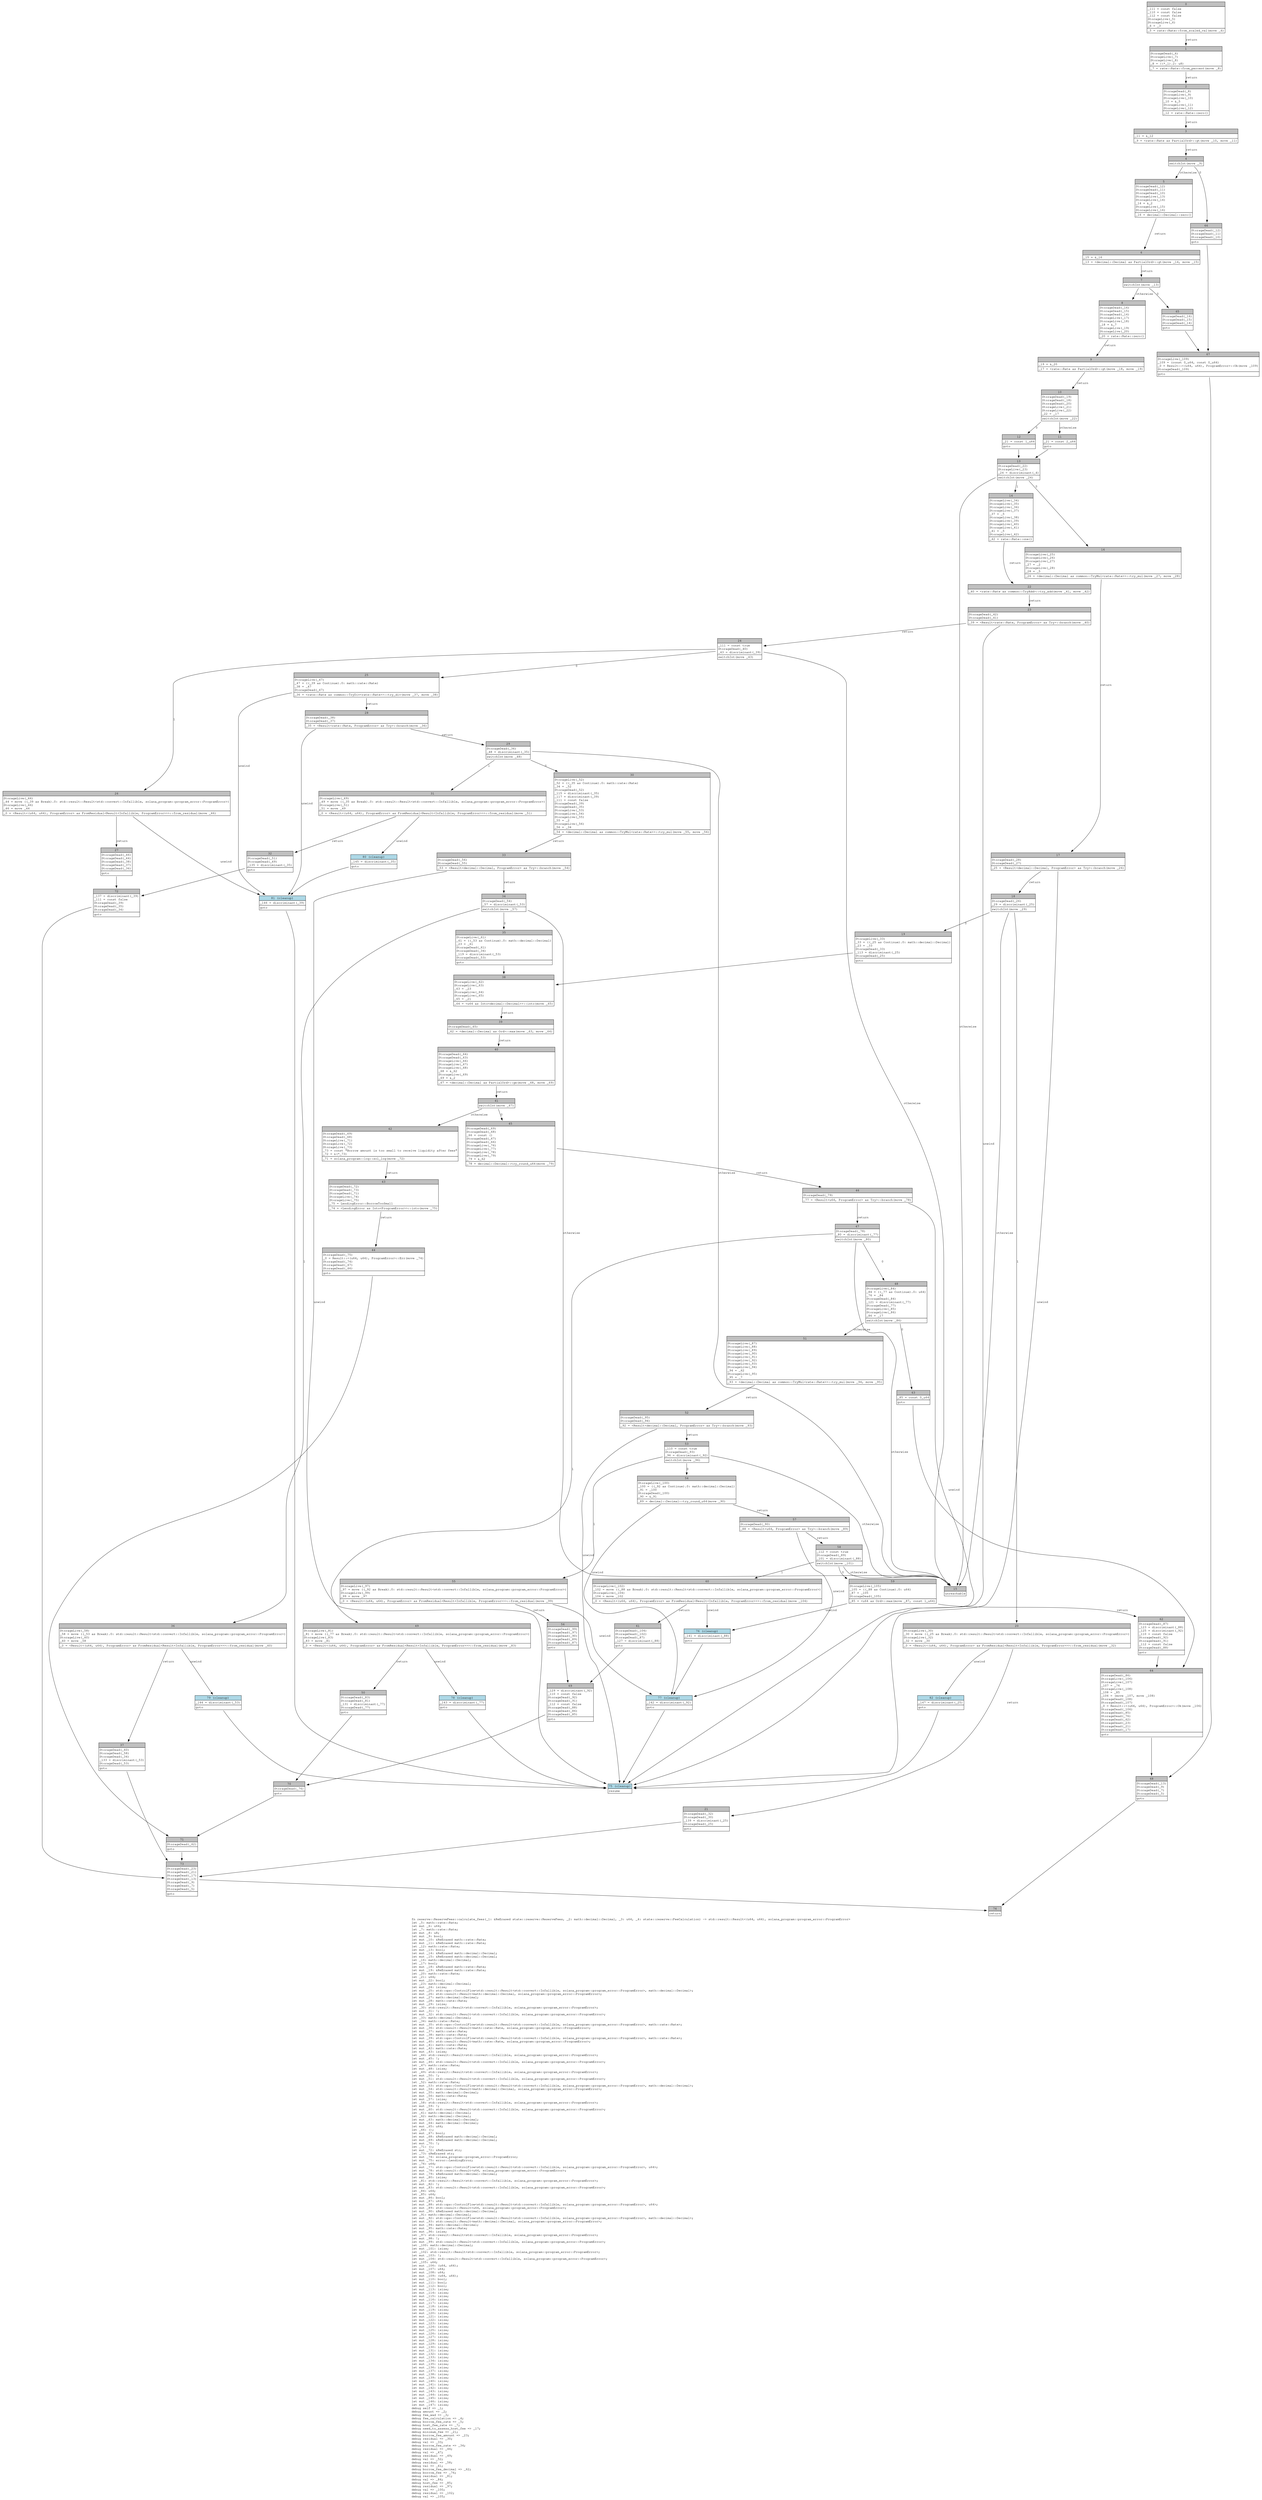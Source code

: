 digraph Mir_0_524 {
    graph [fontname="Courier, monospace"];
    node [fontname="Courier, monospace"];
    edge [fontname="Courier, monospace"];
    label=<fn reserve::ReserveFees::calculate_fees(_1: &amp;ReErased state::reserve::ReserveFees, _2: math::decimal::Decimal, _3: u64, _4: state::reserve::FeeCalculation) -&gt; std::result::Result&lt;(u64, u64), solana_program::program_error::ProgramError&gt;<br align="left"/>let _5: math::rate::Rate;<br align="left"/>let mut _6: u64;<br align="left"/>let _7: math::rate::Rate;<br align="left"/>let mut _8: u8;<br align="left"/>let mut _9: bool;<br align="left"/>let mut _10: &amp;ReErased math::rate::Rate;<br align="left"/>let mut _11: &amp;ReErased math::rate::Rate;<br align="left"/>let _12: math::rate::Rate;<br align="left"/>let mut _13: bool;<br align="left"/>let mut _14: &amp;ReErased math::decimal::Decimal;<br align="left"/>let mut _15: &amp;ReErased math::decimal::Decimal;<br align="left"/>let _16: math::decimal::Decimal;<br align="left"/>let _17: bool;<br align="left"/>let mut _18: &amp;ReErased math::rate::Rate;<br align="left"/>let mut _19: &amp;ReErased math::rate::Rate;<br align="left"/>let _20: math::rate::Rate;<br align="left"/>let _21: u64;<br align="left"/>let mut _22: bool;<br align="left"/>let _23: math::decimal::Decimal;<br align="left"/>let mut _24: isize;<br align="left"/>let mut _25: std::ops::ControlFlow&lt;std::result::Result&lt;std::convert::Infallible, solana_program::program_error::ProgramError&gt;, math::decimal::Decimal&gt;;<br align="left"/>let mut _26: std::result::Result&lt;math::decimal::Decimal, solana_program::program_error::ProgramError&gt;;<br align="left"/>let mut _27: math::decimal::Decimal;<br align="left"/>let mut _28: math::rate::Rate;<br align="left"/>let mut _29: isize;<br align="left"/>let _30: std::result::Result&lt;std::convert::Infallible, solana_program::program_error::ProgramError&gt;;<br align="left"/>let mut _31: !;<br align="left"/>let mut _32: std::result::Result&lt;std::convert::Infallible, solana_program::program_error::ProgramError&gt;;<br align="left"/>let _33: math::decimal::Decimal;<br align="left"/>let _34: math::rate::Rate;<br align="left"/>let mut _35: std::ops::ControlFlow&lt;std::result::Result&lt;std::convert::Infallible, solana_program::program_error::ProgramError&gt;, math::rate::Rate&gt;;<br align="left"/>let mut _36: std::result::Result&lt;math::rate::Rate, solana_program::program_error::ProgramError&gt;;<br align="left"/>let mut _37: math::rate::Rate;<br align="left"/>let mut _38: math::rate::Rate;<br align="left"/>let mut _39: std::ops::ControlFlow&lt;std::result::Result&lt;std::convert::Infallible, solana_program::program_error::ProgramError&gt;, math::rate::Rate&gt;;<br align="left"/>let mut _40: std::result::Result&lt;math::rate::Rate, solana_program::program_error::ProgramError&gt;;<br align="left"/>let mut _41: math::rate::Rate;<br align="left"/>let mut _42: math::rate::Rate;<br align="left"/>let mut _43: isize;<br align="left"/>let _44: std::result::Result&lt;std::convert::Infallible, solana_program::program_error::ProgramError&gt;;<br align="left"/>let mut _45: !;<br align="left"/>let mut _46: std::result::Result&lt;std::convert::Infallible, solana_program::program_error::ProgramError&gt;;<br align="left"/>let _47: math::rate::Rate;<br align="left"/>let mut _48: isize;<br align="left"/>let _49: std::result::Result&lt;std::convert::Infallible, solana_program::program_error::ProgramError&gt;;<br align="left"/>let mut _50: !;<br align="left"/>let mut _51: std::result::Result&lt;std::convert::Infallible, solana_program::program_error::ProgramError&gt;;<br align="left"/>let _52: math::rate::Rate;<br align="left"/>let mut _53: std::ops::ControlFlow&lt;std::result::Result&lt;std::convert::Infallible, solana_program::program_error::ProgramError&gt;, math::decimal::Decimal&gt;;<br align="left"/>let mut _54: std::result::Result&lt;math::decimal::Decimal, solana_program::program_error::ProgramError&gt;;<br align="left"/>let mut _55: math::decimal::Decimal;<br align="left"/>let mut _56: math::rate::Rate;<br align="left"/>let mut _57: isize;<br align="left"/>let _58: std::result::Result&lt;std::convert::Infallible, solana_program::program_error::ProgramError&gt;;<br align="left"/>let mut _59: !;<br align="left"/>let mut _60: std::result::Result&lt;std::convert::Infallible, solana_program::program_error::ProgramError&gt;;<br align="left"/>let _61: math::decimal::Decimal;<br align="left"/>let _62: math::decimal::Decimal;<br align="left"/>let mut _63: math::decimal::Decimal;<br align="left"/>let mut _64: math::decimal::Decimal;<br align="left"/>let mut _65: u64;<br align="left"/>let _66: ();<br align="left"/>let mut _67: bool;<br align="left"/>let mut _68: &amp;ReErased math::decimal::Decimal;<br align="left"/>let mut _69: &amp;ReErased math::decimal::Decimal;<br align="left"/>let mut _70: !;<br align="left"/>let _71: ();<br align="left"/>let mut _72: &amp;ReErased str;<br align="left"/>let _73: &amp;ReErased str;<br align="left"/>let mut _74: solana_program::program_error::ProgramError;<br align="left"/>let mut _75: error::LendingError;<br align="left"/>let _76: u64;<br align="left"/>let mut _77: std::ops::ControlFlow&lt;std::result::Result&lt;std::convert::Infallible, solana_program::program_error::ProgramError&gt;, u64&gt;;<br align="left"/>let mut _78: std::result::Result&lt;u64, solana_program::program_error::ProgramError&gt;;<br align="left"/>let mut _79: &amp;ReErased math::decimal::Decimal;<br align="left"/>let mut _80: isize;<br align="left"/>let _81: std::result::Result&lt;std::convert::Infallible, solana_program::program_error::ProgramError&gt;;<br align="left"/>let mut _82: !;<br align="left"/>let mut _83: std::result::Result&lt;std::convert::Infallible, solana_program::program_error::ProgramError&gt;;<br align="left"/>let _84: u64;<br align="left"/>let _85: u64;<br align="left"/>let mut _86: bool;<br align="left"/>let mut _87: u64;<br align="left"/>let mut _88: std::ops::ControlFlow&lt;std::result::Result&lt;std::convert::Infallible, solana_program::program_error::ProgramError&gt;, u64&gt;;<br align="left"/>let mut _89: std::result::Result&lt;u64, solana_program::program_error::ProgramError&gt;;<br align="left"/>let mut _90: &amp;ReErased math::decimal::Decimal;<br align="left"/>let _91: math::decimal::Decimal;<br align="left"/>let mut _92: std::ops::ControlFlow&lt;std::result::Result&lt;std::convert::Infallible, solana_program::program_error::ProgramError&gt;, math::decimal::Decimal&gt;;<br align="left"/>let mut _93: std::result::Result&lt;math::decimal::Decimal, solana_program::program_error::ProgramError&gt;;<br align="left"/>let mut _94: math::decimal::Decimal;<br align="left"/>let mut _95: math::rate::Rate;<br align="left"/>let mut _96: isize;<br align="left"/>let _97: std::result::Result&lt;std::convert::Infallible, solana_program::program_error::ProgramError&gt;;<br align="left"/>let mut _98: !;<br align="left"/>let mut _99: std::result::Result&lt;std::convert::Infallible, solana_program::program_error::ProgramError&gt;;<br align="left"/>let _100: math::decimal::Decimal;<br align="left"/>let mut _101: isize;<br align="left"/>let _102: std::result::Result&lt;std::convert::Infallible, solana_program::program_error::ProgramError&gt;;<br align="left"/>let mut _103: !;<br align="left"/>let mut _104: std::result::Result&lt;std::convert::Infallible, solana_program::program_error::ProgramError&gt;;<br align="left"/>let _105: u64;<br align="left"/>let mut _106: (u64, u64);<br align="left"/>let mut _107: u64;<br align="left"/>let mut _108: u64;<br align="left"/>let mut _109: (u64, u64);<br align="left"/>let mut _110: bool;<br align="left"/>let mut _111: bool;<br align="left"/>let mut _112: bool;<br align="left"/>let mut _113: isize;<br align="left"/>let mut _114: isize;<br align="left"/>let mut _115: isize;<br align="left"/>let mut _116: isize;<br align="left"/>let mut _117: isize;<br align="left"/>let mut _118: isize;<br align="left"/>let mut _119: isize;<br align="left"/>let mut _120: isize;<br align="left"/>let mut _121: isize;<br align="left"/>let mut _122: isize;<br align="left"/>let mut _123: isize;<br align="left"/>let mut _124: isize;<br align="left"/>let mut _125: isize;<br align="left"/>let mut _126: isize;<br align="left"/>let mut _127: isize;<br align="left"/>let mut _128: isize;<br align="left"/>let mut _129: isize;<br align="left"/>let mut _130: isize;<br align="left"/>let mut _131: isize;<br align="left"/>let mut _132: isize;<br align="left"/>let mut _133: isize;<br align="left"/>let mut _134: isize;<br align="left"/>let mut _135: isize;<br align="left"/>let mut _136: isize;<br align="left"/>let mut _137: isize;<br align="left"/>let mut _138: isize;<br align="left"/>let mut _139: isize;<br align="left"/>let mut _140: isize;<br align="left"/>let mut _141: isize;<br align="left"/>let mut _142: isize;<br align="left"/>let mut _143: isize;<br align="left"/>let mut _144: isize;<br align="left"/>let mut _145: isize;<br align="left"/>let mut _146: isize;<br align="left"/>let mut _147: isize;<br align="left"/>debug self =&gt; _1;<br align="left"/>debug amount =&gt; _2;<br align="left"/>debug fee_wad =&gt; _3;<br align="left"/>debug fee_calculation =&gt; _4;<br align="left"/>debug borrow_fee_rate =&gt; _5;<br align="left"/>debug host_fee_rate =&gt; _7;<br align="left"/>debug need_to_assess_host_fee =&gt; _17;<br align="left"/>debug minimum_fee =&gt; _21;<br align="left"/>debug borrow_fee_amount =&gt; _23;<br align="left"/>debug residual =&gt; _30;<br align="left"/>debug val =&gt; _33;<br align="left"/>debug borrow_fee_rate =&gt; _34;<br align="left"/>debug residual =&gt; _44;<br align="left"/>debug val =&gt; _47;<br align="left"/>debug residual =&gt; _49;<br align="left"/>debug val =&gt; _52;<br align="left"/>debug residual =&gt; _58;<br align="left"/>debug val =&gt; _61;<br align="left"/>debug borrow_fee_decimal =&gt; _62;<br align="left"/>debug borrow_fee =&gt; _76;<br align="left"/>debug residual =&gt; _81;<br align="left"/>debug val =&gt; _84;<br align="left"/>debug host_fee =&gt; _85;<br align="left"/>debug residual =&gt; _97;<br align="left"/>debug val =&gt; _100;<br align="left"/>debug residual =&gt; _102;<br align="left"/>debug val =&gt; _105;<br align="left"/>>;
    bb0__0_524 [shape="none", label=<<table border="0" cellborder="1" cellspacing="0"><tr><td bgcolor="gray" align="center" colspan="1">0</td></tr><tr><td align="left" balign="left">_111 = const false<br/>_110 = const false<br/>_112 = const false<br/>StorageLive(_5)<br/>StorageLive(_6)<br/>_6 = _3<br/></td></tr><tr><td align="left">_5 = rate::Rate::from_scaled_val(move _6)</td></tr></table>>];
    bb1__0_524 [shape="none", label=<<table border="0" cellborder="1" cellspacing="0"><tr><td bgcolor="gray" align="center" colspan="1">1</td></tr><tr><td align="left" balign="left">StorageDead(_6)<br/>StorageLive(_7)<br/>StorageLive(_8)<br/>_8 = ((*_1).2: u8)<br/></td></tr><tr><td align="left">_7 = rate::Rate::from_percent(move _8)</td></tr></table>>];
    bb2__0_524 [shape="none", label=<<table border="0" cellborder="1" cellspacing="0"><tr><td bgcolor="gray" align="center" colspan="1">2</td></tr><tr><td align="left" balign="left">StorageDead(_8)<br/>StorageLive(_9)<br/>StorageLive(_10)<br/>_10 = &amp;_5<br/>StorageLive(_11)<br/>StorageLive(_12)<br/></td></tr><tr><td align="left">_12 = rate::Rate::zero()</td></tr></table>>];
    bb3__0_524 [shape="none", label=<<table border="0" cellborder="1" cellspacing="0"><tr><td bgcolor="gray" align="center" colspan="1">3</td></tr><tr><td align="left" balign="left">_11 = &amp;_12<br/></td></tr><tr><td align="left">_9 = &lt;rate::Rate as PartialOrd&gt;::gt(move _10, move _11)</td></tr></table>>];
    bb4__0_524 [shape="none", label=<<table border="0" cellborder="1" cellspacing="0"><tr><td bgcolor="gray" align="center" colspan="1">4</td></tr><tr><td align="left">switchInt(move _9)</td></tr></table>>];
    bb5__0_524 [shape="none", label=<<table border="0" cellborder="1" cellspacing="0"><tr><td bgcolor="gray" align="center" colspan="1">5</td></tr><tr><td align="left" balign="left">StorageDead(_12)<br/>StorageDead(_11)<br/>StorageDead(_10)<br/>StorageLive(_13)<br/>StorageLive(_14)<br/>_14 = &amp;_2<br/>StorageLive(_15)<br/>StorageLive(_16)<br/></td></tr><tr><td align="left">_16 = decimal::Decimal::zero()</td></tr></table>>];
    bb6__0_524 [shape="none", label=<<table border="0" cellborder="1" cellspacing="0"><tr><td bgcolor="gray" align="center" colspan="1">6</td></tr><tr><td align="left" balign="left">_15 = &amp;_16<br/></td></tr><tr><td align="left">_13 = &lt;decimal::Decimal as PartialOrd&gt;::gt(move _14, move _15)</td></tr></table>>];
    bb7__0_524 [shape="none", label=<<table border="0" cellborder="1" cellspacing="0"><tr><td bgcolor="gray" align="center" colspan="1">7</td></tr><tr><td align="left">switchInt(move _13)</td></tr></table>>];
    bb8__0_524 [shape="none", label=<<table border="0" cellborder="1" cellspacing="0"><tr><td bgcolor="gray" align="center" colspan="1">8</td></tr><tr><td align="left" balign="left">StorageDead(_16)<br/>StorageDead(_15)<br/>StorageDead(_14)<br/>StorageLive(_17)<br/>StorageLive(_18)<br/>_18 = &amp;_7<br/>StorageLive(_19)<br/>StorageLive(_20)<br/></td></tr><tr><td align="left">_20 = rate::Rate::zero()</td></tr></table>>];
    bb9__0_524 [shape="none", label=<<table border="0" cellborder="1" cellspacing="0"><tr><td bgcolor="gray" align="center" colspan="1">9</td></tr><tr><td align="left" balign="left">_19 = &amp;_20<br/></td></tr><tr><td align="left">_17 = &lt;rate::Rate as PartialOrd&gt;::gt(move _18, move _19)</td></tr></table>>];
    bb10__0_524 [shape="none", label=<<table border="0" cellborder="1" cellspacing="0"><tr><td bgcolor="gray" align="center" colspan="1">10</td></tr><tr><td align="left" balign="left">StorageDead(_19)<br/>StorageDead(_18)<br/>StorageDead(_20)<br/>StorageLive(_21)<br/>StorageLive(_22)<br/>_22 = _17<br/></td></tr><tr><td align="left">switchInt(move _22)</td></tr></table>>];
    bb11__0_524 [shape="none", label=<<table border="0" cellborder="1" cellspacing="0"><tr><td bgcolor="gray" align="center" colspan="1">11</td></tr><tr><td align="left" balign="left">_21 = const 2_u64<br/></td></tr><tr><td align="left">goto</td></tr></table>>];
    bb12__0_524 [shape="none", label=<<table border="0" cellborder="1" cellspacing="0"><tr><td bgcolor="gray" align="center" colspan="1">12</td></tr><tr><td align="left" balign="left">_21 = const 1_u64<br/></td></tr><tr><td align="left">goto</td></tr></table>>];
    bb13__0_524 [shape="none", label=<<table border="0" cellborder="1" cellspacing="0"><tr><td bgcolor="gray" align="center" colspan="1">13</td></tr><tr><td align="left" balign="left">StorageDead(_22)<br/>StorageLive(_23)<br/>_24 = discriminant(_4)<br/></td></tr><tr><td align="left">switchInt(move _24)</td></tr></table>>];
    bb14__0_524 [shape="none", label=<<table border="0" cellborder="1" cellspacing="0"><tr><td bgcolor="gray" align="center" colspan="1">14</td></tr><tr><td align="left" balign="left">StorageLive(_34)<br/>StorageLive(_35)<br/>StorageLive(_36)<br/>StorageLive(_37)<br/>_37 = _5<br/>StorageLive(_38)<br/>StorageLive(_39)<br/>StorageLive(_40)<br/>StorageLive(_41)<br/>_41 = _5<br/>StorageLive(_42)<br/></td></tr><tr><td align="left">_42 = rate::Rate::one()</td></tr></table>>];
    bb15__0_524 [shape="none", label=<<table border="0" cellborder="1" cellspacing="0"><tr><td bgcolor="gray" align="center" colspan="1">15</td></tr><tr><td align="left">unreachable</td></tr></table>>];
    bb16__0_524 [shape="none", label=<<table border="0" cellborder="1" cellspacing="0"><tr><td bgcolor="gray" align="center" colspan="1">16</td></tr><tr><td align="left" balign="left">StorageLive(_25)<br/>StorageLive(_26)<br/>StorageLive(_27)<br/>_27 = _2<br/>StorageLive(_28)<br/>_28 = _5<br/></td></tr><tr><td align="left">_26 = &lt;decimal::Decimal as common::TryMul&lt;rate::Rate&gt;&gt;::try_mul(move _27, move _28)</td></tr></table>>];
    bb17__0_524 [shape="none", label=<<table border="0" cellborder="1" cellspacing="0"><tr><td bgcolor="gray" align="center" colspan="1">17</td></tr><tr><td align="left" balign="left">StorageDead(_28)<br/>StorageDead(_27)<br/></td></tr><tr><td align="left">_25 = &lt;Result&lt;decimal::Decimal, ProgramError&gt; as Try&gt;::branch(move _26)</td></tr></table>>];
    bb18__0_524 [shape="none", label=<<table border="0" cellborder="1" cellspacing="0"><tr><td bgcolor="gray" align="center" colspan="1">18</td></tr><tr><td align="left" balign="left">StorageDead(_26)<br/>_29 = discriminant(_25)<br/></td></tr><tr><td align="left">switchInt(move _29)</td></tr></table>>];
    bb19__0_524 [shape="none", label=<<table border="0" cellborder="1" cellspacing="0"><tr><td bgcolor="gray" align="center" colspan="1">19</td></tr><tr><td align="left" balign="left">StorageLive(_33)<br/>_33 = ((_25 as Continue).0: math::decimal::Decimal)<br/>_23 = _33<br/>StorageDead(_33)<br/>_113 = discriminant(_25)<br/>StorageDead(_25)<br/></td></tr><tr><td align="left">goto</td></tr></table>>];
    bb20__0_524 [shape="none", label=<<table border="0" cellborder="1" cellspacing="0"><tr><td bgcolor="gray" align="center" colspan="1">20</td></tr><tr><td align="left" balign="left">StorageLive(_30)<br/>_30 = move ((_25 as Break).0: std::result::Result&lt;std::convert::Infallible, solana_program::program_error::ProgramError&gt;)<br/>StorageLive(_32)<br/>_32 = move _30<br/></td></tr><tr><td align="left">_0 = &lt;Result&lt;(u64, u64), ProgramError&gt; as FromResidual&lt;Result&lt;Infallible, ProgramError&gt;&gt;&gt;::from_residual(move _32)</td></tr></table>>];
    bb21__0_524 [shape="none", label=<<table border="0" cellborder="1" cellspacing="0"><tr><td bgcolor="gray" align="center" colspan="1">21</td></tr><tr><td align="left" balign="left">StorageDead(_32)<br/>StorageDead(_30)<br/>_139 = discriminant(_25)<br/>StorageDead(_25)<br/></td></tr><tr><td align="left">goto</td></tr></table>>];
    bb22__0_524 [shape="none", label=<<table border="0" cellborder="1" cellspacing="0"><tr><td bgcolor="gray" align="center" colspan="1">22</td></tr><tr><td align="left">_40 = &lt;rate::Rate as common::TryAdd&gt;::try_add(move _41, move _42)</td></tr></table>>];
    bb23__0_524 [shape="none", label=<<table border="0" cellborder="1" cellspacing="0"><tr><td bgcolor="gray" align="center" colspan="1">23</td></tr><tr><td align="left" balign="left">StorageDead(_42)<br/>StorageDead(_41)<br/></td></tr><tr><td align="left">_39 = &lt;Result&lt;rate::Rate, ProgramError&gt; as Try&gt;::branch(move _40)</td></tr></table>>];
    bb24__0_524 [shape="none", label=<<table border="0" cellborder="1" cellspacing="0"><tr><td bgcolor="gray" align="center" colspan="1">24</td></tr><tr><td align="left" balign="left">_111 = const true<br/>StorageDead(_40)<br/>_43 = discriminant(_39)<br/></td></tr><tr><td align="left">switchInt(move _43)</td></tr></table>>];
    bb25__0_524 [shape="none", label=<<table border="0" cellborder="1" cellspacing="0"><tr><td bgcolor="gray" align="center" colspan="1">25</td></tr><tr><td align="left" balign="left">StorageLive(_47)<br/>_47 = ((_39 as Continue).0: math::rate::Rate)<br/>_38 = _47<br/>StorageDead(_47)<br/></td></tr><tr><td align="left">_36 = &lt;rate::Rate as common::TryDiv&lt;rate::Rate&gt;&gt;::try_div(move _37, move _38)</td></tr></table>>];
    bb26__0_524 [shape="none", label=<<table border="0" cellborder="1" cellspacing="0"><tr><td bgcolor="gray" align="center" colspan="1">26</td></tr><tr><td align="left" balign="left">StorageLive(_44)<br/>_44 = move ((_39 as Break).0: std::result::Result&lt;std::convert::Infallible, solana_program::program_error::ProgramError&gt;)<br/>StorageLive(_46)<br/>_46 = move _44<br/></td></tr><tr><td align="left">_0 = &lt;Result&lt;(u64, u64), ProgramError&gt; as FromResidual&lt;Result&lt;Infallible, ProgramError&gt;&gt;&gt;::from_residual(move _46)</td></tr></table>>];
    bb27__0_524 [shape="none", label=<<table border="0" cellborder="1" cellspacing="0"><tr><td bgcolor="gray" align="center" colspan="1">27</td></tr><tr><td align="left" balign="left">StorageDead(_46)<br/>StorageDead(_44)<br/>StorageDead(_38)<br/>StorageDead(_37)<br/>StorageDead(_36)<br/></td></tr><tr><td align="left">goto</td></tr></table>>];
    bb28__0_524 [shape="none", label=<<table border="0" cellborder="1" cellspacing="0"><tr><td bgcolor="gray" align="center" colspan="1">28</td></tr><tr><td align="left" balign="left">StorageDead(_38)<br/>StorageDead(_37)<br/></td></tr><tr><td align="left">_35 = &lt;Result&lt;rate::Rate, ProgramError&gt; as Try&gt;::branch(move _36)</td></tr></table>>];
    bb29__0_524 [shape="none", label=<<table border="0" cellborder="1" cellspacing="0"><tr><td bgcolor="gray" align="center" colspan="1">29</td></tr><tr><td align="left" balign="left">StorageDead(_36)<br/>_48 = discriminant(_35)<br/></td></tr><tr><td align="left">switchInt(move _48)</td></tr></table>>];
    bb30__0_524 [shape="none", label=<<table border="0" cellborder="1" cellspacing="0"><tr><td bgcolor="gray" align="center" colspan="1">30</td></tr><tr><td align="left" balign="left">StorageLive(_52)<br/>_52 = ((_35 as Continue).0: math::rate::Rate)<br/>_34 = _52<br/>StorageDead(_52)<br/>_115 = discriminant(_35)<br/>_117 = discriminant(_39)<br/>_111 = const false<br/>StorageDead(_39)<br/>StorageDead(_35)<br/>StorageLive(_53)<br/>StorageLive(_54)<br/>StorageLive(_55)<br/>_55 = _2<br/>StorageLive(_56)<br/>_56 = _34<br/></td></tr><tr><td align="left">_54 = &lt;decimal::Decimal as common::TryMul&lt;rate::Rate&gt;&gt;::try_mul(move _55, move _56)</td></tr></table>>];
    bb31__0_524 [shape="none", label=<<table border="0" cellborder="1" cellspacing="0"><tr><td bgcolor="gray" align="center" colspan="1">31</td></tr><tr><td align="left" balign="left">StorageLive(_49)<br/>_49 = move ((_35 as Break).0: std::result::Result&lt;std::convert::Infallible, solana_program::program_error::ProgramError&gt;)<br/>StorageLive(_51)<br/>_51 = move _49<br/></td></tr><tr><td align="left">_0 = &lt;Result&lt;(u64, u64), ProgramError&gt; as FromResidual&lt;Result&lt;Infallible, ProgramError&gt;&gt;&gt;::from_residual(move _51)</td></tr></table>>];
    bb32__0_524 [shape="none", label=<<table border="0" cellborder="1" cellspacing="0"><tr><td bgcolor="gray" align="center" colspan="1">32</td></tr><tr><td align="left" balign="left">StorageDead(_51)<br/>StorageDead(_49)<br/>_135 = discriminant(_35)<br/></td></tr><tr><td align="left">goto</td></tr></table>>];
    bb33__0_524 [shape="none", label=<<table border="0" cellborder="1" cellspacing="0"><tr><td bgcolor="gray" align="center" colspan="1">33</td></tr><tr><td align="left" balign="left">StorageDead(_56)<br/>StorageDead(_55)<br/></td></tr><tr><td align="left">_53 = &lt;Result&lt;decimal::Decimal, ProgramError&gt; as Try&gt;::branch(move _54)</td></tr></table>>];
    bb34__0_524 [shape="none", label=<<table border="0" cellborder="1" cellspacing="0"><tr><td bgcolor="gray" align="center" colspan="1">34</td></tr><tr><td align="left" balign="left">StorageDead(_54)<br/>_57 = discriminant(_53)<br/></td></tr><tr><td align="left">switchInt(move _57)</td></tr></table>>];
    bb35__0_524 [shape="none", label=<<table border="0" cellborder="1" cellspacing="0"><tr><td bgcolor="gray" align="center" colspan="1">35</td></tr><tr><td align="left" balign="left">StorageLive(_61)<br/>_61 = ((_53 as Continue).0: math::decimal::Decimal)<br/>_23 = _61<br/>StorageDead(_61)<br/>StorageDead(_34)<br/>_119 = discriminant(_53)<br/>StorageDead(_53)<br/></td></tr><tr><td align="left">goto</td></tr></table>>];
    bb36__0_524 [shape="none", label=<<table border="0" cellborder="1" cellspacing="0"><tr><td bgcolor="gray" align="center" colspan="1">36</td></tr><tr><td align="left" balign="left">StorageLive(_58)<br/>_58 = move ((_53 as Break).0: std::result::Result&lt;std::convert::Infallible, solana_program::program_error::ProgramError&gt;)<br/>StorageLive(_60)<br/>_60 = move _58<br/></td></tr><tr><td align="left">_0 = &lt;Result&lt;(u64, u64), ProgramError&gt; as FromResidual&lt;Result&lt;Infallible, ProgramError&gt;&gt;&gt;::from_residual(move _60)</td></tr></table>>];
    bb37__0_524 [shape="none", label=<<table border="0" cellborder="1" cellspacing="0"><tr><td bgcolor="gray" align="center" colspan="1">37</td></tr><tr><td align="left" balign="left">StorageDead(_60)<br/>StorageDead(_58)<br/>StorageDead(_34)<br/>_133 = discriminant(_53)<br/>StorageDead(_53)<br/></td></tr><tr><td align="left">goto</td></tr></table>>];
    bb38__0_524 [shape="none", label=<<table border="0" cellborder="1" cellspacing="0"><tr><td bgcolor="gray" align="center" colspan="1">38</td></tr><tr><td align="left" balign="left">StorageLive(_62)<br/>StorageLive(_63)<br/>_63 = _23<br/>StorageLive(_64)<br/>StorageLive(_65)<br/>_65 = _21<br/></td></tr><tr><td align="left">_64 = &lt;u64 as Into&lt;decimal::Decimal&gt;&gt;::into(move _65)</td></tr></table>>];
    bb39__0_524 [shape="none", label=<<table border="0" cellborder="1" cellspacing="0"><tr><td bgcolor="gray" align="center" colspan="1">39</td></tr><tr><td align="left" balign="left">StorageDead(_65)<br/></td></tr><tr><td align="left">_62 = &lt;decimal::Decimal as Ord&gt;::max(move _63, move _64)</td></tr></table>>];
    bb40__0_524 [shape="none", label=<<table border="0" cellborder="1" cellspacing="0"><tr><td bgcolor="gray" align="center" colspan="1">40</td></tr><tr><td align="left" balign="left">StorageDead(_64)<br/>StorageDead(_63)<br/>StorageLive(_66)<br/>StorageLive(_67)<br/>StorageLive(_68)<br/>_68 = &amp;_62<br/>StorageLive(_69)<br/>_69 = &amp;_2<br/></td></tr><tr><td align="left">_67 = &lt;decimal::Decimal as PartialOrd&gt;::ge(move _68, move _69)</td></tr></table>>];
    bb41__0_524 [shape="none", label=<<table border="0" cellborder="1" cellspacing="0"><tr><td bgcolor="gray" align="center" colspan="1">41</td></tr><tr><td align="left">switchInt(move _67)</td></tr></table>>];
    bb42__0_524 [shape="none", label=<<table border="0" cellborder="1" cellspacing="0"><tr><td bgcolor="gray" align="center" colspan="1">42</td></tr><tr><td align="left" balign="left">StorageDead(_69)<br/>StorageDead(_68)<br/>StorageLive(_71)<br/>StorageLive(_72)<br/>StorageLive(_73)<br/>_73 = const &quot;Borrow amount is too small to receive liquidity after fees&quot;<br/>_72 = &amp;(*_73)<br/></td></tr><tr><td align="left">_71 = solana_program::log::sol_log(move _72)</td></tr></table>>];
    bb43__0_524 [shape="none", label=<<table border="0" cellborder="1" cellspacing="0"><tr><td bgcolor="gray" align="center" colspan="1">43</td></tr><tr><td align="left" balign="left">StorageDead(_72)<br/>StorageDead(_73)<br/>StorageDead(_71)<br/>StorageLive(_74)<br/>StorageLive(_75)<br/>_75 = LendingError::BorrowTooSmall<br/></td></tr><tr><td align="left">_74 = &lt;LendingError as Into&lt;ProgramError&gt;&gt;::into(move _75)</td></tr></table>>];
    bb44__0_524 [shape="none", label=<<table border="0" cellborder="1" cellspacing="0"><tr><td bgcolor="gray" align="center" colspan="1">44</td></tr><tr><td align="left" balign="left">StorageDead(_75)<br/>_0 = Result::&lt;(u64, u64), ProgramError&gt;::Err(move _74)<br/>StorageDead(_74)<br/>StorageDead(_67)<br/>StorageDead(_66)<br/></td></tr><tr><td align="left">goto</td></tr></table>>];
    bb45__0_524 [shape="none", label=<<table border="0" cellborder="1" cellspacing="0"><tr><td bgcolor="gray" align="center" colspan="1">45</td></tr><tr><td align="left" balign="left">StorageDead(_69)<br/>StorageDead(_68)<br/>_66 = const ()<br/>StorageDead(_67)<br/>StorageDead(_66)<br/>StorageLive(_76)<br/>StorageLive(_77)<br/>StorageLive(_78)<br/>StorageLive(_79)<br/>_79 = &amp;_62<br/></td></tr><tr><td align="left">_78 = decimal::Decimal::try_round_u64(move _79)</td></tr></table>>];
    bb46__0_524 [shape="none", label=<<table border="0" cellborder="1" cellspacing="0"><tr><td bgcolor="gray" align="center" colspan="1">46</td></tr><tr><td align="left" balign="left">StorageDead(_79)<br/></td></tr><tr><td align="left">_77 = &lt;Result&lt;u64, ProgramError&gt; as Try&gt;::branch(move _78)</td></tr></table>>];
    bb47__0_524 [shape="none", label=<<table border="0" cellborder="1" cellspacing="0"><tr><td bgcolor="gray" align="center" colspan="1">47</td></tr><tr><td align="left" balign="left">StorageDead(_78)<br/>_80 = discriminant(_77)<br/></td></tr><tr><td align="left">switchInt(move _80)</td></tr></table>>];
    bb48__0_524 [shape="none", label=<<table border="0" cellborder="1" cellspacing="0"><tr><td bgcolor="gray" align="center" colspan="1">48</td></tr><tr><td align="left" balign="left">StorageLive(_84)<br/>_84 = ((_77 as Continue).0: u64)<br/>_76 = _84<br/>StorageDead(_84)<br/>_121 = discriminant(_77)<br/>StorageDead(_77)<br/>StorageLive(_85)<br/>StorageLive(_86)<br/>_86 = _17<br/></td></tr><tr><td align="left">switchInt(move _86)</td></tr></table>>];
    bb49__0_524 [shape="none", label=<<table border="0" cellborder="1" cellspacing="0"><tr><td bgcolor="gray" align="center" colspan="1">49</td></tr><tr><td align="left" balign="left">StorageLive(_81)<br/>_81 = move ((_77 as Break).0: std::result::Result&lt;std::convert::Infallible, solana_program::program_error::ProgramError&gt;)<br/>StorageLive(_83)<br/>_83 = move _81<br/></td></tr><tr><td align="left">_0 = &lt;Result&lt;(u64, u64), ProgramError&gt; as FromResidual&lt;Result&lt;Infallible, ProgramError&gt;&gt;&gt;::from_residual(move _83)</td></tr></table>>];
    bb50__0_524 [shape="none", label=<<table border="0" cellborder="1" cellspacing="0"><tr><td bgcolor="gray" align="center" colspan="1">50</td></tr><tr><td align="left" balign="left">StorageDead(_83)<br/>StorageDead(_81)<br/>_131 = discriminant(_77)<br/>StorageDead(_77)<br/></td></tr><tr><td align="left">goto</td></tr></table>>];
    bb51__0_524 [shape="none", label=<<table border="0" cellborder="1" cellspacing="0"><tr><td bgcolor="gray" align="center" colspan="1">51</td></tr><tr><td align="left" balign="left">StorageLive(_87)<br/>StorageLive(_88)<br/>StorageLive(_89)<br/>StorageLive(_90)<br/>StorageLive(_91)<br/>StorageLive(_92)<br/>StorageLive(_93)<br/>StorageLive(_94)<br/>_94 = _62<br/>StorageLive(_95)<br/>_95 = _7<br/></td></tr><tr><td align="left">_93 = &lt;decimal::Decimal as common::TryMul&lt;rate::Rate&gt;&gt;::try_mul(move _94, move _95)</td></tr></table>>];
    bb52__0_524 [shape="none", label=<<table border="0" cellborder="1" cellspacing="0"><tr><td bgcolor="gray" align="center" colspan="1">52</td></tr><tr><td align="left" balign="left">StorageDead(_95)<br/>StorageDead(_94)<br/></td></tr><tr><td align="left">_92 = &lt;Result&lt;decimal::Decimal, ProgramError&gt; as Try&gt;::branch(move _93)</td></tr></table>>];
    bb53__0_524 [shape="none", label=<<table border="0" cellborder="1" cellspacing="0"><tr><td bgcolor="gray" align="center" colspan="1">53</td></tr><tr><td align="left" balign="left">_110 = const true<br/>StorageDead(_93)<br/>_96 = discriminant(_92)<br/></td></tr><tr><td align="left">switchInt(move _96)</td></tr></table>>];
    bb54__0_524 [shape="none", label=<<table border="0" cellborder="1" cellspacing="0"><tr><td bgcolor="gray" align="center" colspan="1">54</td></tr><tr><td align="left" balign="left">StorageLive(_100)<br/>_100 = ((_92 as Continue).0: math::decimal::Decimal)<br/>_91 = _100<br/>StorageDead(_100)<br/>_90 = &amp;_91<br/></td></tr><tr><td align="left">_89 = decimal::Decimal::try_round_u64(move _90)</td></tr></table>>];
    bb55__0_524 [shape="none", label=<<table border="0" cellborder="1" cellspacing="0"><tr><td bgcolor="gray" align="center" colspan="1">55</td></tr><tr><td align="left" balign="left">StorageLive(_97)<br/>_97 = move ((_92 as Break).0: std::result::Result&lt;std::convert::Infallible, solana_program::program_error::ProgramError&gt;)<br/>StorageLive(_99)<br/>_99 = move _97<br/></td></tr><tr><td align="left">_0 = &lt;Result&lt;(u64, u64), ProgramError&gt; as FromResidual&lt;Result&lt;Infallible, ProgramError&gt;&gt;&gt;::from_residual(move _99)</td></tr></table>>];
    bb56__0_524 [shape="none", label=<<table border="0" cellborder="1" cellspacing="0"><tr><td bgcolor="gray" align="center" colspan="1">56</td></tr><tr><td align="left" balign="left">StorageDead(_99)<br/>StorageDead(_97)<br/>StorageDead(_90)<br/>StorageDead(_89)<br/>StorageDead(_87)<br/></td></tr><tr><td align="left">goto</td></tr></table>>];
    bb57__0_524 [shape="none", label=<<table border="0" cellborder="1" cellspacing="0"><tr><td bgcolor="gray" align="center" colspan="1">57</td></tr><tr><td align="left" balign="left">StorageDead(_90)<br/></td></tr><tr><td align="left">_88 = &lt;Result&lt;u64, ProgramError&gt; as Try&gt;::branch(move _89)</td></tr></table>>];
    bb58__0_524 [shape="none", label=<<table border="0" cellborder="1" cellspacing="0"><tr><td bgcolor="gray" align="center" colspan="1">58</td></tr><tr><td align="left" balign="left">_112 = const true<br/>StorageDead(_89)<br/>_101 = discriminant(_88)<br/></td></tr><tr><td align="left">switchInt(move _101)</td></tr></table>>];
    bb59__0_524 [shape="none", label=<<table border="0" cellborder="1" cellspacing="0"><tr><td bgcolor="gray" align="center" colspan="1">59</td></tr><tr><td align="left" balign="left">StorageLive(_105)<br/>_105 = ((_88 as Continue).0: u64)<br/>_87 = _105<br/>StorageDead(_105)<br/></td></tr><tr><td align="left">_85 = &lt;u64 as Ord&gt;::max(move _87, const 1_u64)</td></tr></table>>];
    bb60__0_524 [shape="none", label=<<table border="0" cellborder="1" cellspacing="0"><tr><td bgcolor="gray" align="center" colspan="1">60</td></tr><tr><td align="left" balign="left">StorageLive(_102)<br/>_102 = move ((_88 as Break).0: std::result::Result&lt;std::convert::Infallible, solana_program::program_error::ProgramError&gt;)<br/>StorageLive(_104)<br/>_104 = move _102<br/></td></tr><tr><td align="left">_0 = &lt;Result&lt;(u64, u64), ProgramError&gt; as FromResidual&lt;Result&lt;Infallible, ProgramError&gt;&gt;&gt;::from_residual(move _104)</td></tr></table>>];
    bb61__0_524 [shape="none", label=<<table border="0" cellborder="1" cellspacing="0"><tr><td bgcolor="gray" align="center" colspan="1">61</td></tr><tr><td align="left" balign="left">StorageDead(_104)<br/>StorageDead(_102)<br/>StorageDead(_87)<br/>_127 = discriminant(_88)<br/></td></tr><tr><td align="left">goto</td></tr></table>>];
    bb62__0_524 [shape="none", label=<<table border="0" cellborder="1" cellspacing="0"><tr><td bgcolor="gray" align="center" colspan="1">62</td></tr><tr><td align="left" balign="left">StorageDead(_87)<br/>_123 = discriminant(_88)<br/>_125 = discriminant(_92)<br/>_110 = const false<br/>StorageDead(_92)<br/>StorageDead(_91)<br/>_112 = const false<br/>StorageDead(_88)<br/></td></tr><tr><td align="left">goto</td></tr></table>>];
    bb63__0_524 [shape="none", label=<<table border="0" cellborder="1" cellspacing="0"><tr><td bgcolor="gray" align="center" colspan="1">63</td></tr><tr><td align="left" balign="left">_85 = const 0_u64<br/></td></tr><tr><td align="left">goto</td></tr></table>>];
    bb64__0_524 [shape="none", label=<<table border="0" cellborder="1" cellspacing="0"><tr><td bgcolor="gray" align="center" colspan="1">64</td></tr><tr><td align="left" balign="left">StorageDead(_86)<br/>StorageLive(_106)<br/>StorageLive(_107)<br/>_107 = _76<br/>StorageLive(_108)<br/>_108 = _85<br/>_106 = (move _107, move _108)<br/>StorageDead(_108)<br/>StorageDead(_107)<br/>_0 = Result::&lt;(u64, u64), ProgramError&gt;::Ok(move _106)<br/>StorageDead(_106)<br/>StorageDead(_85)<br/>StorageDead(_76)<br/>StorageDead(_62)<br/>StorageDead(_23)<br/>StorageDead(_21)<br/>StorageDead(_17)<br/></td></tr><tr><td align="left">goto</td></tr></table>>];
    bb65__0_524 [shape="none", label=<<table border="0" cellborder="1" cellspacing="0"><tr><td bgcolor="gray" align="center" colspan="1">65</td></tr><tr><td align="left" balign="left">StorageDead(_16)<br/>StorageDead(_15)<br/>StorageDead(_14)<br/></td></tr><tr><td align="left">goto</td></tr></table>>];
    bb66__0_524 [shape="none", label=<<table border="0" cellborder="1" cellspacing="0"><tr><td bgcolor="gray" align="center" colspan="1">66</td></tr><tr><td align="left" balign="left">StorageDead(_12)<br/>StorageDead(_11)<br/>StorageDead(_10)<br/></td></tr><tr><td align="left">goto</td></tr></table>>];
    bb67__0_524 [shape="none", label=<<table border="0" cellborder="1" cellspacing="0"><tr><td bgcolor="gray" align="center" colspan="1">67</td></tr><tr><td align="left" balign="left">StorageLive(_109)<br/>_109 = (const 0_u64, const 0_u64)<br/>_0 = Result::&lt;(u64, u64), ProgramError&gt;::Ok(move _109)<br/>StorageDead(_109)<br/></td></tr><tr><td align="left">goto</td></tr></table>>];
    bb68__0_524 [shape="none", label=<<table border="0" cellborder="1" cellspacing="0"><tr><td bgcolor="gray" align="center" colspan="1">68</td></tr><tr><td align="left" balign="left">StorageDead(_13)<br/>StorageDead(_9)<br/>StorageDead(_7)<br/>StorageDead(_5)<br/></td></tr><tr><td align="left">goto</td></tr></table>>];
    bb69__0_524 [shape="none", label=<<table border="0" cellborder="1" cellspacing="0"><tr><td bgcolor="gray" align="center" colspan="1">69</td></tr><tr><td align="left" balign="left">_129 = discriminant(_92)<br/>_110 = const false<br/>StorageDead(_92)<br/>StorageDead(_91)<br/>_112 = const false<br/>StorageDead(_88)<br/>StorageDead(_86)<br/>StorageDead(_85)<br/></td></tr><tr><td align="left">goto</td></tr></table>>];
    bb70__0_524 [shape="none", label=<<table border="0" cellborder="1" cellspacing="0"><tr><td bgcolor="gray" align="center" colspan="1">70</td></tr><tr><td align="left" balign="left">StorageDead(_76)<br/></td></tr><tr><td align="left">goto</td></tr></table>>];
    bb71__0_524 [shape="none", label=<<table border="0" cellborder="1" cellspacing="0"><tr><td bgcolor="gray" align="center" colspan="1">71</td></tr><tr><td align="left" balign="left">StorageDead(_62)<br/></td></tr><tr><td align="left">goto</td></tr></table>>];
    bb72__0_524 [shape="none", label=<<table border="0" cellborder="1" cellspacing="0"><tr><td bgcolor="gray" align="center" colspan="1">72</td></tr><tr><td align="left" balign="left">_137 = discriminant(_39)<br/>_111 = const false<br/>StorageDead(_39)<br/>StorageDead(_35)<br/>StorageDead(_34)<br/></td></tr><tr><td align="left">goto</td></tr></table>>];
    bb73__0_524 [shape="none", label=<<table border="0" cellborder="1" cellspacing="0"><tr><td bgcolor="gray" align="center" colspan="1">73</td></tr><tr><td align="left" balign="left">StorageDead(_23)<br/>StorageDead(_21)<br/>StorageDead(_17)<br/>StorageDead(_13)<br/>StorageDead(_9)<br/>StorageDead(_7)<br/>StorageDead(_5)<br/></td></tr><tr><td align="left">goto</td></tr></table>>];
    bb74__0_524 [shape="none", label=<<table border="0" cellborder="1" cellspacing="0"><tr><td bgcolor="gray" align="center" colspan="1">74</td></tr><tr><td align="left">return</td></tr></table>>];
    bb75__0_524 [shape="none", label=<<table border="0" cellborder="1" cellspacing="0"><tr><td bgcolor="lightblue" align="center" colspan="1">75 (cleanup)</td></tr><tr><td align="left">resume</td></tr></table>>];
    bb76__0_524 [shape="none", label=<<table border="0" cellborder="1" cellspacing="0"><tr><td bgcolor="lightblue" align="center" colspan="1">76 (cleanup)</td></tr><tr><td align="left" balign="left">_141 = discriminant(_88)<br/></td></tr><tr><td align="left">goto</td></tr></table>>];
    bb77__0_524 [shape="none", label=<<table border="0" cellborder="1" cellspacing="0"><tr><td bgcolor="lightblue" align="center" colspan="1">77 (cleanup)</td></tr><tr><td align="left" balign="left">_142 = discriminant(_92)<br/></td></tr><tr><td align="left">goto</td></tr></table>>];
    bb78__0_524 [shape="none", label=<<table border="0" cellborder="1" cellspacing="0"><tr><td bgcolor="lightblue" align="center" colspan="1">78 (cleanup)</td></tr><tr><td align="left" balign="left">_143 = discriminant(_77)<br/></td></tr><tr><td align="left">goto</td></tr></table>>];
    bb79__0_524 [shape="none", label=<<table border="0" cellborder="1" cellspacing="0"><tr><td bgcolor="lightblue" align="center" colspan="1">79 (cleanup)</td></tr><tr><td align="left" balign="left">_144 = discriminant(_53)<br/></td></tr><tr><td align="left">goto</td></tr></table>>];
    bb80__0_524 [shape="none", label=<<table border="0" cellborder="1" cellspacing="0"><tr><td bgcolor="lightblue" align="center" colspan="1">80 (cleanup)</td></tr><tr><td align="left" balign="left">_145 = discriminant(_35)<br/></td></tr><tr><td align="left">goto</td></tr></table>>];
    bb81__0_524 [shape="none", label=<<table border="0" cellborder="1" cellspacing="0"><tr><td bgcolor="lightblue" align="center" colspan="1">81 (cleanup)</td></tr><tr><td align="left" balign="left">_146 = discriminant(_39)<br/></td></tr><tr><td align="left">goto</td></tr></table>>];
    bb82__0_524 [shape="none", label=<<table border="0" cellborder="1" cellspacing="0"><tr><td bgcolor="lightblue" align="center" colspan="1">82 (cleanup)</td></tr><tr><td align="left" balign="left">_147 = discriminant(_25)<br/></td></tr><tr><td align="left">goto</td></tr></table>>];
    bb0__0_524 -> bb1__0_524 [label="return"];
    bb1__0_524 -> bb2__0_524 [label="return"];
    bb2__0_524 -> bb3__0_524 [label="return"];
    bb3__0_524 -> bb4__0_524 [label="return"];
    bb4__0_524 -> bb66__0_524 [label="0"];
    bb4__0_524 -> bb5__0_524 [label="otherwise"];
    bb5__0_524 -> bb6__0_524 [label="return"];
    bb6__0_524 -> bb7__0_524 [label="return"];
    bb7__0_524 -> bb65__0_524 [label="0"];
    bb7__0_524 -> bb8__0_524 [label="otherwise"];
    bb8__0_524 -> bb9__0_524 [label="return"];
    bb9__0_524 -> bb10__0_524 [label="return"];
    bb10__0_524 -> bb12__0_524 [label="0"];
    bb10__0_524 -> bb11__0_524 [label="otherwise"];
    bb11__0_524 -> bb13__0_524 [label=""];
    bb12__0_524 -> bb13__0_524 [label=""];
    bb13__0_524 -> bb16__0_524 [label="0"];
    bb13__0_524 -> bb14__0_524 [label="1"];
    bb13__0_524 -> bb15__0_524 [label="otherwise"];
    bb14__0_524 -> bb22__0_524 [label="return"];
    bb16__0_524 -> bb17__0_524 [label="return"];
    bb17__0_524 -> bb18__0_524 [label="return"];
    bb17__0_524 -> bb75__0_524 [label="unwind"];
    bb18__0_524 -> bb19__0_524 [label="0"];
    bb18__0_524 -> bb20__0_524 [label="1"];
    bb18__0_524 -> bb15__0_524 [label="otherwise"];
    bb19__0_524 -> bb38__0_524 [label=""];
    bb20__0_524 -> bb21__0_524 [label="return"];
    bb20__0_524 -> bb82__0_524 [label="unwind"];
    bb21__0_524 -> bb73__0_524 [label=""];
    bb22__0_524 -> bb23__0_524 [label="return"];
    bb23__0_524 -> bb24__0_524 [label="return"];
    bb23__0_524 -> bb75__0_524 [label="unwind"];
    bb24__0_524 -> bb25__0_524 [label="0"];
    bb24__0_524 -> bb26__0_524 [label="1"];
    bb24__0_524 -> bb15__0_524 [label="otherwise"];
    bb25__0_524 -> bb28__0_524 [label="return"];
    bb25__0_524 -> bb81__0_524 [label="unwind"];
    bb26__0_524 -> bb27__0_524 [label="return"];
    bb26__0_524 -> bb81__0_524 [label="unwind"];
    bb27__0_524 -> bb72__0_524 [label=""];
    bb28__0_524 -> bb29__0_524 [label="return"];
    bb28__0_524 -> bb81__0_524 [label="unwind"];
    bb29__0_524 -> bb30__0_524 [label="0"];
    bb29__0_524 -> bb31__0_524 [label="1"];
    bb29__0_524 -> bb15__0_524 [label="otherwise"];
    bb30__0_524 -> bb33__0_524 [label="return"];
    bb31__0_524 -> bb32__0_524 [label="return"];
    bb31__0_524 -> bb80__0_524 [label="unwind"];
    bb32__0_524 -> bb72__0_524 [label=""];
    bb33__0_524 -> bb34__0_524 [label="return"];
    bb33__0_524 -> bb75__0_524 [label="unwind"];
    bb34__0_524 -> bb35__0_524 [label="0"];
    bb34__0_524 -> bb36__0_524 [label="1"];
    bb34__0_524 -> bb15__0_524 [label="otherwise"];
    bb35__0_524 -> bb38__0_524 [label=""];
    bb36__0_524 -> bb37__0_524 [label="return"];
    bb36__0_524 -> bb79__0_524 [label="unwind"];
    bb37__0_524 -> bb73__0_524 [label=""];
    bb38__0_524 -> bb39__0_524 [label="return"];
    bb39__0_524 -> bb40__0_524 [label="return"];
    bb40__0_524 -> bb41__0_524 [label="return"];
    bb41__0_524 -> bb45__0_524 [label="0"];
    bb41__0_524 -> bb42__0_524 [label="otherwise"];
    bb42__0_524 -> bb43__0_524 [label="return"];
    bb43__0_524 -> bb44__0_524 [label="return"];
    bb44__0_524 -> bb71__0_524 [label=""];
    bb45__0_524 -> bb46__0_524 [label="return"];
    bb46__0_524 -> bb47__0_524 [label="return"];
    bb46__0_524 -> bb75__0_524 [label="unwind"];
    bb47__0_524 -> bb48__0_524 [label="0"];
    bb47__0_524 -> bb49__0_524 [label="1"];
    bb47__0_524 -> bb15__0_524 [label="otherwise"];
    bb48__0_524 -> bb63__0_524 [label="0"];
    bb48__0_524 -> bb51__0_524 [label="otherwise"];
    bb49__0_524 -> bb50__0_524 [label="return"];
    bb49__0_524 -> bb78__0_524 [label="unwind"];
    bb50__0_524 -> bb70__0_524 [label=""];
    bb51__0_524 -> bb52__0_524 [label="return"];
    bb52__0_524 -> bb53__0_524 [label="return"];
    bb52__0_524 -> bb75__0_524 [label="unwind"];
    bb53__0_524 -> bb54__0_524 [label="0"];
    bb53__0_524 -> bb55__0_524 [label="1"];
    bb53__0_524 -> bb15__0_524 [label="otherwise"];
    bb54__0_524 -> bb57__0_524 [label="return"];
    bb54__0_524 -> bb77__0_524 [label="unwind"];
    bb55__0_524 -> bb56__0_524 [label="return"];
    bb55__0_524 -> bb77__0_524 [label="unwind"];
    bb56__0_524 -> bb69__0_524 [label=""];
    bb57__0_524 -> bb58__0_524 [label="return"];
    bb57__0_524 -> bb77__0_524 [label="unwind"];
    bb58__0_524 -> bb59__0_524 [label="0"];
    bb58__0_524 -> bb60__0_524 [label="1"];
    bb58__0_524 -> bb15__0_524 [label="otherwise"];
    bb59__0_524 -> bb62__0_524 [label="return"];
    bb59__0_524 -> bb76__0_524 [label="unwind"];
    bb60__0_524 -> bb61__0_524 [label="return"];
    bb60__0_524 -> bb76__0_524 [label="unwind"];
    bb61__0_524 -> bb69__0_524 [label=""];
    bb62__0_524 -> bb64__0_524 [label=""];
    bb63__0_524 -> bb64__0_524 [label=""];
    bb64__0_524 -> bb68__0_524 [label=""];
    bb65__0_524 -> bb67__0_524 [label=""];
    bb66__0_524 -> bb67__0_524 [label=""];
    bb67__0_524 -> bb68__0_524 [label=""];
    bb68__0_524 -> bb74__0_524 [label=""];
    bb69__0_524 -> bb70__0_524 [label=""];
    bb70__0_524 -> bb71__0_524 [label=""];
    bb71__0_524 -> bb73__0_524 [label=""];
    bb72__0_524 -> bb73__0_524 [label=""];
    bb73__0_524 -> bb74__0_524 [label=""];
    bb76__0_524 -> bb77__0_524 [label=""];
    bb77__0_524 -> bb75__0_524 [label=""];
    bb78__0_524 -> bb75__0_524 [label=""];
    bb79__0_524 -> bb75__0_524 [label=""];
    bb80__0_524 -> bb81__0_524 [label=""];
    bb81__0_524 -> bb75__0_524 [label=""];
    bb82__0_524 -> bb75__0_524 [label=""];
}
